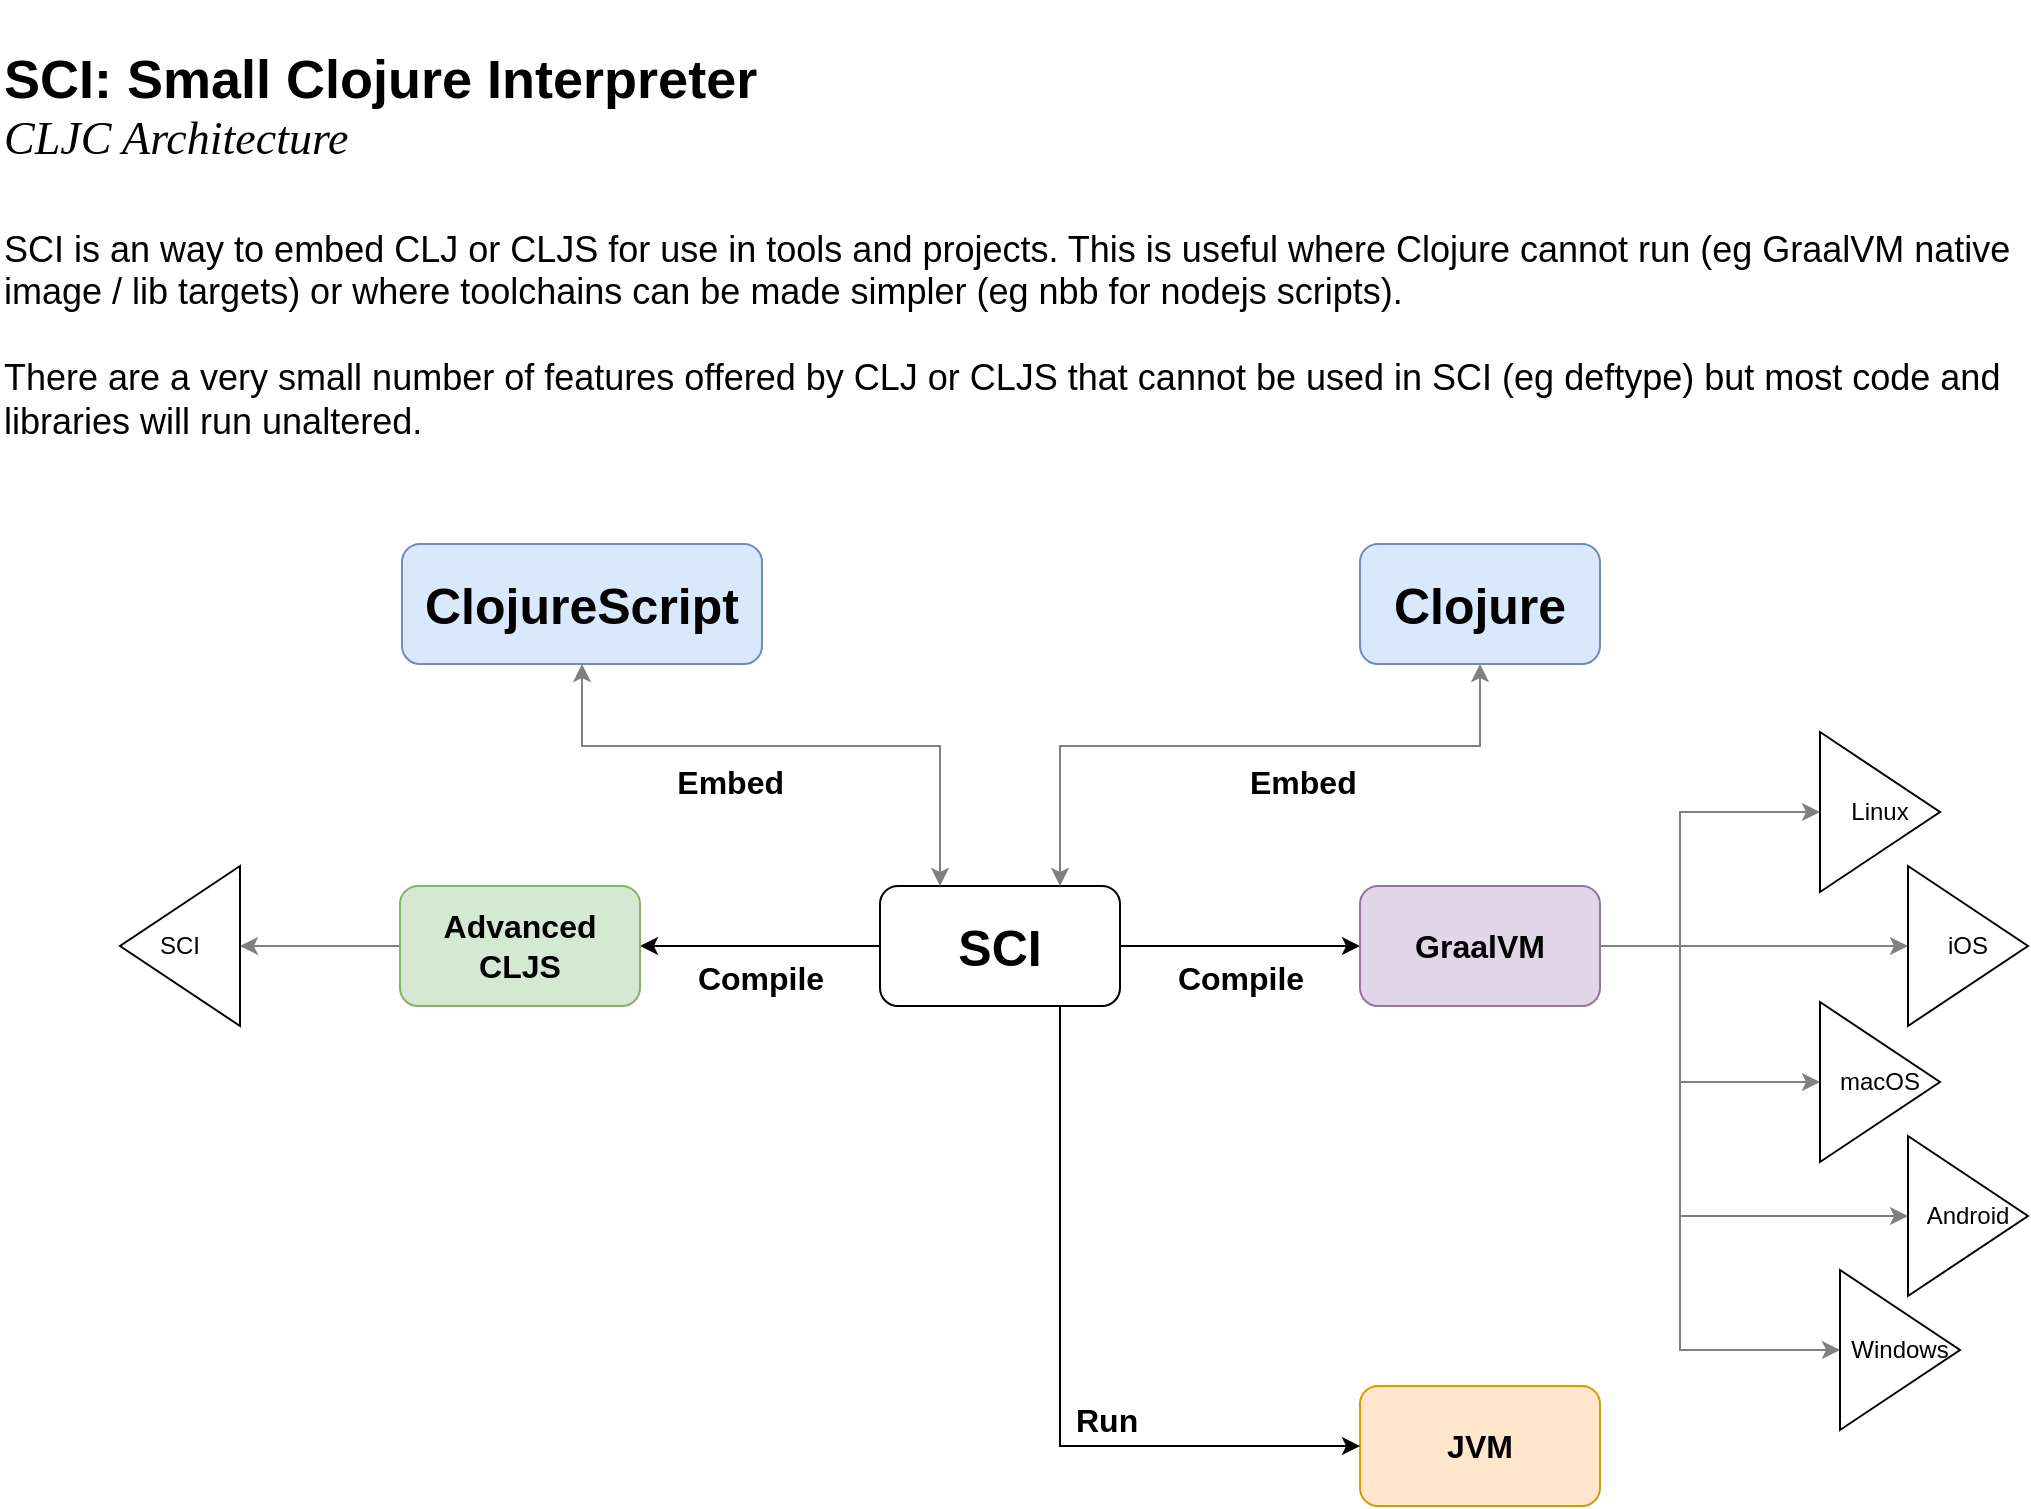 <mxfile version="18.0.4" type="device" pages="3"><diagram id="ksRRZ63MPWARS8UOADZD" name="Architecture"><mxGraphModel dx="1102" dy="1025" grid="1" gridSize="10" guides="1" tooltips="1" connect="1" arrows="1" fold="1" page="1" pageScale="1" pageWidth="1100" pageHeight="850" math="0" shadow="0"><root><mxCell id="0"/><mxCell id="1" parent="0"/><mxCell id="MeTJ3_D-KOXJqCqGPe9r-4" value="&lt;p class=&quot;f4 my-3&quot; style=&quot;font-size: 23px;&quot;&gt;&lt;b style=&quot;font-size: 27px;&quot;&gt;SCI: Small Clojure Interpreter&lt;/b&gt;&lt;br style=&quot;font-size: 27px;&quot;&gt;      &lt;font style=&quot;font-size: 23px;&quot; face=&quot;Georgia&quot;&gt;&lt;i&gt;CLJC Architecture&lt;/i&gt;&lt;/font&gt;&lt;br style=&quot;font-size: 27px;&quot;&gt;    &lt;/p&gt;" style="text;html=1;strokeColor=none;fillColor=none;align=left;verticalAlign=middle;whiteSpace=wrap;rounded=0;fontSize=27;" parent="1" vertex="1"><mxGeometry x="40" y="40" width="460" height="80" as="geometry"/></mxCell><mxCell id="8GRqMzAm2vKj7gkaOG3d-1" value="JVM" style="rounded=1;whiteSpace=wrap;html=1;fillColor=#ffe6cc;strokeColor=#d79b00;fontSize=16;fontStyle=1" parent="1" vertex="1"><mxGeometry x="720" y="720" width="120" height="60" as="geometry"/></mxCell><mxCell id="8GRqMzAm2vKj7gkaOG3d-2" value="Compile" style="edgeStyle=orthogonalEdgeStyle;rounded=0;orthogonalLoop=1;jettySize=auto;html=1;entryX=1;entryY=0.5;entryDx=0;entryDy=0;exitX=0;exitY=0.5;exitDx=0;exitDy=0;verticalAlign=top;fontStyle=1;fontSize=16;" parent="1" source="8GRqMzAm2vKj7gkaOG3d-5" target="8GRqMzAm2vKj7gkaOG3d-7" edge="1"><mxGeometry relative="1" as="geometry"/></mxCell><mxCell id="8GRqMzAm2vKj7gkaOG3d-3" value="Compile" style="edgeStyle=orthogonalEdgeStyle;rounded=0;orthogonalLoop=1;jettySize=auto;html=1;verticalAlign=top;fontStyle=1;fontSize=16;" parent="1" source="8GRqMzAm2vKj7gkaOG3d-5" target="8GRqMzAm2vKj7gkaOG3d-6" edge="1"><mxGeometry relative="1" as="geometry"/></mxCell><mxCell id="8GRqMzAm2vKj7gkaOG3d-4" value="Run" style="edgeStyle=orthogonalEdgeStyle;rounded=0;orthogonalLoop=1;jettySize=auto;html=1;verticalAlign=top;align=left;fontSize=16;fontStyle=1;spacing=8;entryX=0;entryY=0.5;entryDx=0;entryDy=0;" parent="1" target="8GRqMzAm2vKj7gkaOG3d-1" edge="1"><mxGeometry relative="1" as="geometry"><mxPoint x="570" y="530" as="sourcePoint"/><Array as="points"><mxPoint x="570" y="750"/></Array></mxGeometry></mxCell><mxCell id="8GRqMzAm2vKj7gkaOG3d-5" value="SCI" style="rounded=1;whiteSpace=wrap;html=1;fontSize=25;fontStyle=1" parent="1" vertex="1"><mxGeometry x="480" y="470" width="120" height="60" as="geometry"/></mxCell><mxCell id="W0MSGScDLFyT6HcfGMDO-5" style="edgeStyle=orthogonalEdgeStyle;rounded=0;orthogonalLoop=1;jettySize=auto;html=1;fontFamily=Helvetica;fontSize=12;fontColor=#000000;startArrow=none;startFill=0;strokeColor=#808080;entryX=0;entryY=0.5;entryDx=0;entryDy=0;" parent="1" source="8GRqMzAm2vKj7gkaOG3d-6" target="W0MSGScDLFyT6HcfGMDO-1" edge="1"><mxGeometry relative="1" as="geometry"><mxPoint x="900" y="470" as="targetPoint"/><Array as="points"><mxPoint x="880" y="500"/><mxPoint x="880" y="433"/></Array></mxGeometry></mxCell><mxCell id="W0MSGScDLFyT6HcfGMDO-6" style="edgeStyle=orthogonalEdgeStyle;rounded=0;orthogonalLoop=1;jettySize=auto;html=1;entryX=0;entryY=0.5;entryDx=0;entryDy=0;fontFamily=Helvetica;fontSize=12;fontColor=#000000;startArrow=none;startFill=0;strokeColor=#808080;" parent="1" source="8GRqMzAm2vKj7gkaOG3d-6" target="W0MSGScDLFyT6HcfGMDO-2" edge="1"><mxGeometry relative="1" as="geometry"/></mxCell><mxCell id="W0MSGScDLFyT6HcfGMDO-7" style="edgeStyle=orthogonalEdgeStyle;rounded=0;orthogonalLoop=1;jettySize=auto;html=1;fontFamily=Helvetica;fontSize=12;fontColor=#000000;startArrow=none;startFill=0;strokeColor=#808080;entryX=0;entryY=0.5;entryDx=0;entryDy=0;" parent="1" source="8GRqMzAm2vKj7gkaOG3d-6" target="W0MSGScDLFyT6HcfGMDO-3" edge="1"><mxGeometry relative="1" as="geometry"><mxPoint x="950" y="559" as="targetPoint"/><Array as="points"><mxPoint x="880" y="500"/><mxPoint x="880" y="568"/></Array></mxGeometry></mxCell><mxCell id="W0MSGScDLFyT6HcfGMDO-8" style="edgeStyle=orthogonalEdgeStyle;rounded=0;orthogonalLoop=1;jettySize=auto;html=1;entryX=0;entryY=0.5;entryDx=0;entryDy=0;fontFamily=Helvetica;fontSize=12;fontColor=#000000;startArrow=none;startFill=0;strokeColor=#808080;" parent="1" source="8GRqMzAm2vKj7gkaOG3d-6" target="W0MSGScDLFyT6HcfGMDO-4" edge="1"><mxGeometry relative="1" as="geometry"><Array as="points"><mxPoint x="880" y="500"/><mxPoint x="880" y="702"/></Array></mxGeometry></mxCell><mxCell id="8GRqMzAm2vKj7gkaOG3d-6" value="GraalVM" style="rounded=1;whiteSpace=wrap;html=1;fontSize=16;fillColor=#e1d5e7;strokeColor=#9673a6;fontStyle=1" parent="1" vertex="1"><mxGeometry x="720" y="470" width="120" height="60" as="geometry"/></mxCell><mxCell id="W0MSGScDLFyT6HcfGMDO-12" style="edgeStyle=orthogonalEdgeStyle;rounded=0;orthogonalLoop=1;jettySize=auto;html=1;fontFamily=Helvetica;fontSize=18;fontColor=#000000;startArrow=none;startFill=0;strokeColor=#808080;" parent="1" source="8GRqMzAm2vKj7gkaOG3d-7" target="W0MSGScDLFyT6HcfGMDO-11" edge="1"><mxGeometry relative="1" as="geometry"/></mxCell><mxCell id="8GRqMzAm2vKj7gkaOG3d-7" value="&lt;div style=&quot;font-size: 16px;&quot;&gt;Advanced &lt;br style=&quot;font-size: 16px;&quot;&gt;&lt;/div&gt;&lt;div style=&quot;font-size: 16px;&quot;&gt;CLJS&lt;/div&gt;" style="rounded=1;whiteSpace=wrap;html=1;fontSize=16;fillColor=#d5e8d4;strokeColor=#82b366;fontStyle=1" parent="1" vertex="1"><mxGeometry x="240" y="470" width="120" height="60" as="geometry"/></mxCell><mxCell id="8GRqMzAm2vKj7gkaOG3d-11" value="Embed" style="edgeStyle=orthogonalEdgeStyle;rounded=0;orthogonalLoop=1;jettySize=auto;html=1;entryX=0.75;entryY=0;entryDx=0;entryDy=0;fontFamily=Helvetica;fontSize=16;fontColor=#000000;strokeColor=#808080;startArrow=classic;startFill=1;align=left;fontStyle=1;spacing=4;exitX=0.5;exitY=1;exitDx=0;exitDy=0;verticalAlign=top;" parent="1" source="8GRqMzAm2vKj7gkaOG3d-10" target="8GRqMzAm2vKj7gkaOG3d-5" edge="1"><mxGeometry relative="1" as="geometry"><Array as="points"><mxPoint x="780" y="400"/><mxPoint x="570" y="400"/></Array></mxGeometry></mxCell><mxCell id="8GRqMzAm2vKj7gkaOG3d-10" value="Clojure" style="rounded=1;whiteSpace=wrap;html=1;fontSize=25;fontStyle=1;fillColor=#dae8fc;strokeColor=#6c8ebf;" parent="1" vertex="1"><mxGeometry x="720" y="299" width="120" height="60" as="geometry"/></mxCell><mxCell id="921OaGdQ0LPv-vQCUJuQ-1" value="&lt;div&gt;ClojureScript&lt;/div&gt;" style="rounded=1;whiteSpace=wrap;html=1;fontSize=25;fontStyle=1;fillColor=#dae8fc;strokeColor=#6c8ebf;" parent="1" vertex="1"><mxGeometry x="241" y="299" width="180" height="60" as="geometry"/></mxCell><mxCell id="921OaGdQ0LPv-vQCUJuQ-2" value="Embed" style="edgeStyle=orthogonalEdgeStyle;rounded=0;orthogonalLoop=1;jettySize=auto;html=1;fontFamily=Helvetica;fontSize=16;fontColor=#000000;strokeColor=#808080;startArrow=classic;startFill=1;align=right;fontStyle=1;spacing=4;exitX=0.25;exitY=0;exitDx=0;exitDy=0;verticalAlign=top;" parent="1" source="8GRqMzAm2vKj7gkaOG3d-5" target="921OaGdQ0LPv-vQCUJuQ-1" edge="1"><mxGeometry relative="1" as="geometry"><mxPoint x="560" y="459" as="sourcePoint"/><mxPoint x="550" y="480" as="targetPoint"/><Array as="points"><mxPoint x="510" y="400"/><mxPoint x="331" y="400"/></Array></mxGeometry></mxCell><mxCell id="W0MSGScDLFyT6HcfGMDO-1" value="Linux" style="triangle;whiteSpace=wrap;html=1;fontFamily=Helvetica;fontSize=12;fontColor=#000000;" parent="1" vertex="1"><mxGeometry x="950" y="393" width="60" height="80" as="geometry"/></mxCell><mxCell id="W0MSGScDLFyT6HcfGMDO-2" value="iOS" style="triangle;whiteSpace=wrap;html=1;fontFamily=Helvetica;fontSize=12;fontColor=#000000;" parent="1" vertex="1"><mxGeometry x="994" y="460" width="60" height="80" as="geometry"/></mxCell><mxCell id="W0MSGScDLFyT6HcfGMDO-3" value="macOS" style="triangle;whiteSpace=wrap;html=1;fontFamily=Helvetica;fontSize=12;fontColor=#000000;" parent="1" vertex="1"><mxGeometry x="950" y="528" width="60" height="80" as="geometry"/></mxCell><mxCell id="W0MSGScDLFyT6HcfGMDO-4" value="Windows" style="triangle;whiteSpace=wrap;html=1;fontFamily=Helvetica;fontSize=12;fontColor=#000000;" parent="1" vertex="1"><mxGeometry x="960" y="662" width="60" height="80" as="geometry"/></mxCell><mxCell id="W0MSGScDLFyT6HcfGMDO-9" value="&lt;div&gt;SCI is an way to embed CLJ or CLJS for use in tools and projects. This is useful where Clojure cannot run (eg GraalVM native image / lib targets) or where toolchains can be made simpler (eg nbb for nodejs scripts).&lt;/div&gt;&lt;div&gt;&lt;br&gt;&lt;/div&gt;&lt;div&gt;There are a very small number of features offered by CLJ or CLJS that cannot be used in SCI (eg deftype) but most code and libraries will run unaltered.&lt;br&gt;&lt;/div&gt;" style="text;html=1;strokeColor=none;fillColor=none;align=left;verticalAlign=middle;whiteSpace=wrap;rounded=0;fontSize=18;" parent="1" vertex="1"><mxGeometry x="40" y="130" width="1010" height="130" as="geometry"/></mxCell><mxCell id="W0MSGScDLFyT6HcfGMDO-11" value="SCI" style="triangle;whiteSpace=wrap;html=1;fontFamily=Helvetica;fontSize=12;fontColor=#000000;direction=west;" parent="1" vertex="1"><mxGeometry x="100" y="460" width="60" height="80" as="geometry"/></mxCell><mxCell id="KwOmpbA-GNBsJfWsJ9UH-2" value="Android" style="triangle;whiteSpace=wrap;html=1;fontFamily=Helvetica;fontSize=12;fontColor=#000000;" parent="1" vertex="1"><mxGeometry x="994" y="595" width="60" height="80" as="geometry"/></mxCell><mxCell id="KwOmpbA-GNBsJfWsJ9UH-3" style="edgeStyle=orthogonalEdgeStyle;rounded=0;orthogonalLoop=1;jettySize=auto;html=1;fontFamily=Helvetica;fontSize=12;fontColor=#000000;startArrow=none;startFill=0;strokeColor=#808080;entryX=0;entryY=0.5;entryDx=0;entryDy=0;exitX=1;exitY=0.5;exitDx=0;exitDy=0;" parent="1" source="8GRqMzAm2vKj7gkaOG3d-6" target="KwOmpbA-GNBsJfWsJ9UH-2" edge="1"><mxGeometry relative="1" as="geometry"><mxPoint x="850" y="510" as="sourcePoint"/><mxPoint x="960" y="580" as="targetPoint"/><Array as="points"><mxPoint x="880" y="500"/><mxPoint x="880" y="635"/></Array></mxGeometry></mxCell></root></mxGraphModel></diagram><diagram id="foSXmbBQ2CSVcu_q2k33" name="Invocation"><mxGraphModel dx="1102" dy="1025" grid="1" gridSize="10" guides="1" tooltips="1" connect="1" arrows="1" fold="1" page="1" pageScale="1" pageWidth="1100" pageHeight="850" math="0" shadow="0"><root><mxCell id="0"/><mxCell id="1" parent="0"/><mxCell id="VX-1Pydpab9GPFF9iY59-3" value="CLJ Context" style="rounded=1;whiteSpace=wrap;html=1;fontSize=16;fontStyle=0;verticalAlign=top;fillColor=#f5f5f5;fontColor=#333333;strokeColor=#666666;" parent="1" vertex="1"><mxGeometry x="554" y="151" width="290" height="440" as="geometry"/></mxCell><mxCell id="VX-1Pydpab9GPFF9iY59-1" value="CLJS Context" style="rounded=1;whiteSpace=wrap;html=1;fontSize=16;fontStyle=0;verticalAlign=top;fillColor=#f5f5f5;fontColor=#333333;strokeColor=#666666;" parent="1" vertex="1"><mxGeometry x="110" y="161" width="286" height="430" as="geometry"/></mxCell><mxCell id="cT4ZaMdsOjl5Qv9StU4Z-22" value="Per SCI context" style="rounded=1;whiteSpace=wrap;html=1;fontSize=16;fontStyle=0;verticalAlign=top;fillColor=#f5f5f5;fontColor=#333333;strokeColor=#666666;" parent="1" vertex="1"><mxGeometry x="870" y="311" width="170" height="160" as="geometry"/></mxCell><mxCell id="cT4ZaMdsOjl5Qv9StU4Z-18" style="edgeStyle=orthogonalEdgeStyle;rounded=0;orthogonalLoop=1;jettySize=auto;html=1;fontFamily=Helvetica;fontSize=16;fontColor=#000000;startArrow=classic;startFill=1;strokeColor=#808080;" parent="1" source="cT4ZaMdsOjl5Qv9StU4Z-1" target="cT4ZaMdsOjl5Qv9StU4Z-16" edge="1"><mxGeometry relative="1" as="geometry"><mxPoint x="364" y="510" as="sourcePoint"/></mxGeometry></mxCell><mxCell id="cT4ZaMdsOjl5Qv9StU4Z-19" style="edgeStyle=orthogonalEdgeStyle;rounded=0;orthogonalLoop=1;jettySize=auto;html=1;fontFamily=Helvetica;fontSize=16;fontColor=#000000;startArrow=classic;startFill=1;strokeColor=#808080;" parent="1" source="cT4ZaMdsOjl5Qv9StU4Z-1" target="cT4ZaMdsOjl5Qv9StU4Z-15" edge="1"><mxGeometry relative="1" as="geometry"><mxPoint x="514" y="500" as="sourcePoint"/></mxGeometry></mxCell><mxCell id="cT4ZaMdsOjl5Qv9StU4Z-1" value="SCI" style="rounded=1;whiteSpace=wrap;html=1;fontSize=25;fontStyle=1" parent="1" vertex="1"><mxGeometry x="134" y="510" width="680" height="50" as="geometry"/></mxCell><mxCell id="cT4ZaMdsOjl5Qv9StU4Z-17" style="edgeStyle=orthogonalEdgeStyle;rounded=0;orthogonalLoop=1;jettySize=auto;html=1;fontFamily=Helvetica;fontSize=16;fontColor=#000000;startArrow=classic;startFill=1;strokeColor=#808080;" parent="1" source="cT4ZaMdsOjl5Qv9StU4Z-2" edge="1"><mxGeometry relative="1" as="geometry"><mxPoint x="264" y="561" as="targetPoint"/></mxGeometry></mxCell><mxCell id="cT4ZaMdsOjl5Qv9StU4Z-2" value="&lt;div&gt;ClojureScript &lt;br&gt;&lt;/div&gt;&lt;div&gt;code&lt;/div&gt;" style="rounded=1;whiteSpace=wrap;html=1;fontSize=16;fontStyle=0;fillColor=#dae8fc;strokeColor=#6c8ebf;" parent="1" vertex="1"><mxGeometry x="174" y="610" width="180" height="61" as="geometry"/></mxCell><mxCell id="cT4ZaMdsOjl5Qv9StU4Z-10" style="edgeStyle=orthogonalEdgeStyle;rounded=0;orthogonalLoop=1;jettySize=auto;html=1;fontFamily=Helvetica;fontSize=18;fontColor=#000000;startArrow=classic;startFill=1;strokeColor=#808080;" parent="1" source="cT4ZaMdsOjl5Qv9StU4Z-4" edge="1"><mxGeometry relative="1" as="geometry"><mxPoint x="684" y="561" as="targetPoint"/></mxGeometry></mxCell><mxCell id="cT4ZaMdsOjl5Qv9StU4Z-4" value="&lt;div style=&quot;font-size: 16px;&quot;&gt;Clojure&lt;/div&gt;&lt;div style=&quot;font-size: 16px;&quot;&gt;code&lt;/div&gt;" style="rounded=1;whiteSpace=wrap;html=1;fontSize=16;fontStyle=0;fillColor=#dae8fc;strokeColor=#6c8ebf;" parent="1" vertex="1"><mxGeometry x="594" y="610" width="180" height="61" as="geometry"/></mxCell><mxCell id="cT4ZaMdsOjl5Qv9StU4Z-5" value="Clojure" style="rounded=1;whiteSpace=wrap;html=1;fontSize=25;fontStyle=1;fillColor=#dae8fc;strokeColor=#6c8ebf;" parent="1" vertex="1"><mxGeometry x="594" y="210" width="180" height="60" as="geometry"/></mxCell><mxCell id="cT4ZaMdsOjl5Qv9StU4Z-6" value="&lt;div&gt;ClojureScript&lt;/div&gt;" style="rounded=1;whiteSpace=wrap;html=1;fontSize=25;fontStyle=1;fillColor=#dae8fc;strokeColor=#6c8ebf;" parent="1" vertex="1"><mxGeometry x="174" y="210" width="180" height="60" as="geometry"/></mxCell><mxCell id="cT4ZaMdsOjl5Qv9StU4Z-15" value="Create vars" style="rounded=1;whiteSpace=wrap;html=1;fontSize=16;fontStyle=0" parent="1" vertex="1"><mxGeometry x="895" y="380" width="120" height="40" as="geometry"/></mxCell><mxCell id="cT4ZaMdsOjl5Qv9StU4Z-20" style="edgeStyle=orthogonalEdgeStyle;rounded=0;orthogonalLoop=1;jettySize=auto;html=1;fontFamily=Helvetica;fontSize=16;fontColor=#000000;startArrow=classic;startFill=1;strokeColor=#808080;" parent="1" source="cT4ZaMdsOjl5Qv9StU4Z-16" target="cT4ZaMdsOjl5Qv9StU4Z-6" edge="1"><mxGeometry relative="1" as="geometry"><mxPoint x="344" y="300" as="targetPoint"/></mxGeometry></mxCell><mxCell id="cT4ZaMdsOjl5Qv9StU4Z-21" style="edgeStyle=orthogonalEdgeStyle;rounded=0;orthogonalLoop=1;jettySize=auto;html=1;fontFamily=Helvetica;fontSize=16;fontColor=#000000;startArrow=classic;startFill=1;strokeColor=#808080;" parent="1" source="cT4ZaMdsOjl5Qv9StU4Z-16" target="cT4ZaMdsOjl5Qv9StU4Z-5" edge="1"><mxGeometry relative="1" as="geometry"/></mxCell><mxCell id="cT4ZaMdsOjl5Qv9StU4Z-16" value="Call functions" style="rounded=1;whiteSpace=wrap;html=1;fontSize=16;fontStyle=0" parent="1" vertex="1"><mxGeometry x="414" y="380" width="120" height="40" as="geometry"/></mxCell><mxCell id="pI66MzPC8DpfCtCKduGi-1" value="&lt;p class=&quot;f4 my-3&quot; style=&quot;font-size: 23px;&quot;&gt;&lt;b style=&quot;font-size: 27px;&quot;&gt;SCI: Small Clojure Interpreter&lt;/b&gt;&lt;br style=&quot;font-size: 27px;&quot;&gt;      &lt;font style=&quot;font-size: 23px;&quot; face=&quot;Georgia&quot;&gt;&lt;i&gt;Invocation environment&lt;/i&gt;&lt;/font&gt;&lt;br style=&quot;font-size: 27px;&quot;&gt;    &lt;/p&gt;" style="text;html=1;strokeColor=none;fillColor=none;align=left;verticalAlign=middle;whiteSpace=wrap;rounded=0;fontSize=27;" parent="1" vertex="1"><mxGeometry x="40" y="40" width="460" height="80" as="geometry"/></mxCell><mxCell id="VX-1Pydpab9GPFF9iY59-4" value="&lt;div&gt;&lt;ul&gt;&lt;li&gt;SCI has its own var types to unify evaluation and to avoid polluting the global namespace.&lt;/li&gt;&lt;/ul&gt;&lt;/div&gt;&lt;div&gt;&lt;ul&gt;&lt;li&gt;SCI presents a thin layer over CLJ / CLJS core functions to ensure maximal compatibility.&lt;/li&gt;&lt;/ul&gt;&lt;/div&gt;" style="text;html=1;strokeColor=none;fillColor=none;align=left;verticalAlign=middle;whiteSpace=wrap;rounded=0;fontSize=23;" parent="1" vertex="1"><mxGeometry x="40" y="720" width="960" height="110" as="geometry"/></mxCell></root></mxGraphModel></diagram><diagram id="M1QxBBaAiwvIfNSsnPAq" name="Deployment"><mxGraphModel dx="1635" dy="927" grid="1" gridSize="10" guides="1" tooltips="1" connect="1" arrows="1" fold="1" page="1" pageScale="1" pageWidth="1100" pageHeight="850" math="0" shadow="0"><root><mxCell id="0"/><mxCell id="1" parent="0"/><mxCell id="KcygwpRNqYQupTOvXeP_-62" value="SCI Products" style="rounded=1;whiteSpace=wrap;html=1;fontFamily=Georgia;fontSize=18;fontColor=#000000;verticalAlign=top;align=left;spacing=14;fontStyle=1" vertex="1" parent="1"><mxGeometry x="580" y="597" width="500" height="170" as="geometry"/></mxCell><mxCell id="KcygwpRNqYQupTOvXeP_-56" style="edgeStyle=orthogonalEdgeStyle;rounded=0;orthogonalLoop=1;jettySize=auto;html=1;entryX=0;entryY=0.5;entryDx=0;entryDy=0;fontFamily=Georgia;fontSize=16;fontColor=#E5CCFF;strokeColor=#808080;" edge="1" parent="1" source="KcygwpRNqYQupTOvXeP_-1" target="KcygwpRNqYQupTOvXeP_-55"><mxGeometry relative="1" as="geometry"/></mxCell><mxCell id="KcygwpRNqYQupTOvXeP_-1" value="JVM" style="rounded=1;whiteSpace=wrap;html=1;fillColor=#ffe6cc;strokeColor=#d79b00;fontSize=16;fontStyle=1" vertex="1" parent="1"><mxGeometry x="470" y="297" width="120" height="60" as="geometry"/></mxCell><mxCell id="KcygwpRNqYQupTOvXeP_-8" value="Compile" style="edgeStyle=orthogonalEdgeStyle;rounded=0;orthogonalLoop=1;jettySize=auto;html=1;entryX=1;entryY=0.5;entryDx=0;entryDy=0;exitX=0;exitY=0.5;exitDx=0;exitDy=0;verticalAlign=top;fontStyle=1;fontSize=16;" edge="1" parent="1" source="KcygwpRNqYQupTOvXeP_-2" target="KcygwpRNqYQupTOvXeP_-4"><mxGeometry relative="1" as="geometry"/></mxCell><mxCell id="KcygwpRNqYQupTOvXeP_-9" value="Compile" style="edgeStyle=orthogonalEdgeStyle;rounded=0;orthogonalLoop=1;jettySize=auto;html=1;verticalAlign=top;fontStyle=1;fontSize=16;" edge="1" parent="1" source="KcygwpRNqYQupTOvXeP_-2" target="KcygwpRNqYQupTOvXeP_-3"><mxGeometry relative="1" as="geometry"/></mxCell><mxCell id="KcygwpRNqYQupTOvXeP_-10" value="Run" style="edgeStyle=orthogonalEdgeStyle;rounded=0;orthogonalLoop=1;jettySize=auto;html=1;align=left;fontStyle=1;fontSize=16;" edge="1" parent="1" source="KcygwpRNqYQupTOvXeP_-2" target="KcygwpRNqYQupTOvXeP_-1"><mxGeometry relative="1" as="geometry"/></mxCell><mxCell id="KcygwpRNqYQupTOvXeP_-2" value="SCI" style="rounded=1;whiteSpace=wrap;html=1;fontSize=25;fontStyle=1" vertex="1" parent="1"><mxGeometry x="470" y="157" width="120" height="60" as="geometry"/></mxCell><mxCell id="KcygwpRNqYQupTOvXeP_-42" style="edgeStyle=orthogonalEdgeStyle;rounded=0;orthogonalLoop=1;jettySize=auto;html=1;fontFamily=Georgia;fontSize=12;entryX=1;entryY=0.5;entryDx=0;entryDy=0;exitX=1;exitY=0.5;exitDx=0;exitDy=0;" edge="1" parent="1" source="KcygwpRNqYQupTOvXeP_-3" target="KcygwpRNqYQupTOvXeP_-40"><mxGeometry relative="1" as="geometry"><mxPoint x="860" y="257" as="targetPoint"/><Array as="points"><mxPoint x="1030" y="187"/><mxPoint x="1030" y="357"/></Array></mxGeometry></mxCell><mxCell id="KcygwpRNqYQupTOvXeP_-3" value="GraalVM" style="rounded=1;whiteSpace=wrap;html=1;fontSize=16;fillColor=#e1d5e7;strokeColor=#9673a6;fontStyle=1" vertex="1" parent="1"><mxGeometry x="850" y="157" width="120" height="60" as="geometry"/></mxCell><mxCell id="KcygwpRNqYQupTOvXeP_-48" style="edgeStyle=orthogonalEdgeStyle;rounded=0;orthogonalLoop=1;jettySize=auto;html=1;entryX=0;entryY=0.5;entryDx=0;entryDy=0;fontFamily=Georgia;fontSize=12;exitX=0;exitY=0.5;exitDx=0;exitDy=0;strokeColor=#808080;" edge="1" parent="1" source="KcygwpRNqYQupTOvXeP_-4" target="KcygwpRNqYQupTOvXeP_-34"><mxGeometry relative="1" as="geometry"><Array as="points"><mxPoint x="80" y="187"/><mxPoint x="80" y="307"/></Array></mxGeometry></mxCell><mxCell id="KcygwpRNqYQupTOvXeP_-4" value="&lt;div style=&quot;font-size: 16px;&quot;&gt;Advanced &lt;br style=&quot;font-size: 16px;&quot;&gt;&lt;/div&gt;&lt;div style=&quot;font-size: 16px;&quot;&gt;CLJS&lt;/div&gt;" style="rounded=1;whiteSpace=wrap;html=1;fontSize=16;fillColor=#d5e8d4;strokeColor=#82b366;fontStyle=1" vertex="1" parent="1"><mxGeometry x="140" y="157" width="120" height="60" as="geometry"/></mxCell><mxCell id="KcygwpRNqYQupTOvXeP_-22" value="&lt;p class=&quot;f4 my-3&quot; style=&quot;font-size: 23px;&quot;&gt;&lt;b style=&quot;font-size: 27px;&quot;&gt;SCI: Small Clojure Interpreter&lt;/b&gt;&lt;br style=&quot;font-size: 27px;&quot;&gt;      &lt;font style=&quot;font-size: 23px;&quot; face=&quot;Georgia&quot;&gt;&lt;i&gt;Deployment environments&lt;/i&gt;&lt;/font&gt;&lt;br style=&quot;font-size: 27px;&quot;&gt;    &lt;/p&gt;" style="text;html=1;strokeColor=none;fillColor=none;align=left;verticalAlign=middle;whiteSpace=wrap;rounded=0;fontSize=27;" vertex="1" parent="1"><mxGeometry x="40" y="42" width="460" height="80" as="geometry"/></mxCell><mxCell id="KcygwpRNqYQupTOvXeP_-35" value="" style="group" vertex="1" connectable="0" parent="1"><mxGeometry x="110" y="237" width="240" height="140" as="geometry"/></mxCell><mxCell id="KcygwpRNqYQupTOvXeP_-33" value="Browser JS runtime" style="triangle;whiteSpace=wrap;html=1;fontFamily=Georgia;fontSize=12;align=left;spacing=8;" vertex="1" parent="KcygwpRNqYQupTOvXeP_-35"><mxGeometry x="120" width="120" height="140" as="geometry"/></mxCell><mxCell id="KcygwpRNqYQupTOvXeP_-34" value="&lt;div&gt;SCI &lt;br&gt;&lt;/div&gt;&lt;div&gt;as a lib&lt;/div&gt;" style="triangle;whiteSpace=wrap;html=1;fontFamily=Georgia;fontSize=12;align=right;flipH=1;spacing=8;fontStyle=1;fillColor=#d5e8d4;strokeColor=#82b366;" vertex="1" parent="KcygwpRNqYQupTOvXeP_-35"><mxGeometry width="120" height="140" as="geometry"/></mxCell><mxCell id="KcygwpRNqYQupTOvXeP_-36" value="" style="group" vertex="1" connectable="0" parent="1"><mxGeometry x="220" y="552" width="240" height="140" as="geometry"/></mxCell><mxCell id="KcygwpRNqYQupTOvXeP_-27" value="Apple Open Scripting Architecture" style="triangle;whiteSpace=wrap;html=1;fontFamily=Georgia;fontSize=12;align=left;spacing=8;" vertex="1" parent="KcygwpRNqYQupTOvXeP_-36"><mxGeometry x="120" width="120" height="140" as="geometry"/></mxCell><mxCell id="KcygwpRNqYQupTOvXeP_-28" value="obb" style="triangle;whiteSpace=wrap;html=1;fontFamily=Georgia;fontSize=12;align=right;flipH=1;spacing=8;fontStyle=1;fillColor=#d5e8d4;strokeColor=#82b366;" vertex="1" parent="KcygwpRNqYQupTOvXeP_-36"><mxGeometry width="120" height="140" as="geometry"/></mxCell><mxCell id="KcygwpRNqYQupTOvXeP_-37" value="" style="group" vertex="1" connectable="0" parent="1"><mxGeometry x="210" y="342" width="240" height="140" as="geometry"/></mxCell><mxCell id="KcygwpRNqYQupTOvXeP_-29" value="node.js" style="triangle;whiteSpace=wrap;html=1;fontFamily=Georgia;fontSize=12;align=left;spacing=8;" vertex="1" parent="KcygwpRNqYQupTOvXeP_-37"><mxGeometry x="120" width="120" height="140" as="geometry"/></mxCell><mxCell id="KcygwpRNqYQupTOvXeP_-30" value="nbb" style="triangle;whiteSpace=wrap;html=1;fontFamily=Georgia;fontSize=12;align=right;flipH=1;spacing=8;fontStyle=1;fillColor=#d5e8d4;strokeColor=#82b366;" vertex="1" parent="KcygwpRNqYQupTOvXeP_-37"><mxGeometry width="120" height="140" as="geometry"/></mxCell><mxCell id="KcygwpRNqYQupTOvXeP_-38" value="" style="group" vertex="1" connectable="0" parent="1"><mxGeometry x="90" y="447" width="240" height="140" as="geometry"/></mxCell><mxCell id="KcygwpRNqYQupTOvXeP_-31" value="browser script tags" style="triangle;whiteSpace=wrap;html=1;fontFamily=Georgia;fontSize=12;align=left;spacing=8;" vertex="1" parent="KcygwpRNqYQupTOvXeP_-38"><mxGeometry x="120" width="120" height="140" as="geometry"/></mxCell><mxCell id="KcygwpRNqYQupTOvXeP_-32" value="scittle" style="triangle;whiteSpace=wrap;html=1;fontFamily=Georgia;fontSize=12;align=right;flipH=1;spacing=8;fontStyle=1;fillColor=#d5e8d4;strokeColor=#82b366;" vertex="1" parent="KcygwpRNqYQupTOvXeP_-38"><mxGeometry width="120" height="140" as="geometry"/></mxCell><mxCell id="KcygwpRNqYQupTOvXeP_-39" value="" style="group" vertex="1" connectable="0" parent="1"><mxGeometry x="740" y="287" width="240" height="140" as="geometry"/></mxCell><mxCell id="KcygwpRNqYQupTOvXeP_-40" value="&lt;div&gt;operating &lt;br&gt;&lt;/div&gt;&lt;div&gt;system APIs&lt;/div&gt;" style="triangle;whiteSpace=wrap;html=1;fontFamily=Georgia;fontSize=12;align=left;spacing=8;" vertex="1" parent="KcygwpRNqYQupTOvXeP_-39"><mxGeometry x="120" width="120" height="140" as="geometry"/></mxCell><mxCell id="KcygwpRNqYQupTOvXeP_-41" value="bb" style="triangle;whiteSpace=wrap;html=1;fontFamily=Georgia;fontSize=12;align=right;flipH=1;spacing=8;fontStyle=1;fillColor=#e1d5e7;strokeColor=#9673a6;" vertex="1" parent="KcygwpRNqYQupTOvXeP_-39"><mxGeometry width="120" height="140" as="geometry"/></mxCell><mxCell id="KcygwpRNqYQupTOvXeP_-44" value="" style="group" vertex="1" connectable="0" parent="1"><mxGeometry x="90" y="657" width="240" height="140" as="geometry"/></mxCell><mxCell id="KcygwpRNqYQupTOvXeP_-45" value="VSCode&lt;div&gt;APIs&lt;br&gt;&lt;/div&gt;" style="triangle;whiteSpace=wrap;html=1;fontFamily=Georgia;fontSize=12;align=left;spacing=8;" vertex="1" parent="KcygwpRNqYQupTOvXeP_-44"><mxGeometry x="120" width="120" height="140" as="geometry"/></mxCell><mxCell id="KcygwpRNqYQupTOvXeP_-46" value="joyride" style="triangle;whiteSpace=wrap;html=1;fontFamily=Georgia;fontSize=12;align=right;flipH=1;spacing=8;fontStyle=1;fillColor=#d5e8d4;strokeColor=#82b366;" vertex="1" parent="KcygwpRNqYQupTOvXeP_-44"><mxGeometry width="120" height="140" as="geometry"/></mxCell><mxCell id="KcygwpRNqYQupTOvXeP_-49" style="edgeStyle=orthogonalEdgeStyle;rounded=0;orthogonalLoop=1;jettySize=auto;html=1;entryX=0;entryY=0.5;entryDx=0;entryDy=0;fontFamily=Georgia;fontSize=12;exitX=0;exitY=0.5;exitDx=0;exitDy=0;strokeColor=#808080;" edge="1" parent="1" source="KcygwpRNqYQupTOvXeP_-4" target="KcygwpRNqYQupTOvXeP_-30"><mxGeometry relative="1" as="geometry"><mxPoint x="150" y="197" as="sourcePoint"/><mxPoint x="120" y="317" as="targetPoint"/><Array as="points"><mxPoint x="70" y="187"/><mxPoint x="70" y="412"/></Array></mxGeometry></mxCell><mxCell id="KcygwpRNqYQupTOvXeP_-50" style="edgeStyle=orthogonalEdgeStyle;rounded=0;orthogonalLoop=1;jettySize=auto;html=1;fontFamily=Georgia;fontSize=12;strokeColor=#808080;" edge="1" parent="1" target="KcygwpRNqYQupTOvXeP_-32"><mxGeometry relative="1" as="geometry"><mxPoint x="140" y="187" as="sourcePoint"/><mxPoint x="80" y="517" as="targetPoint"/><Array as="points"><mxPoint x="60" y="187"/><mxPoint x="60" y="517"/></Array></mxGeometry></mxCell><mxCell id="KcygwpRNqYQupTOvXeP_-51" style="edgeStyle=orthogonalEdgeStyle;rounded=0;orthogonalLoop=1;jettySize=auto;html=1;fontFamily=Georgia;fontSize=12;entryX=0;entryY=0.5;entryDx=0;entryDy=0;strokeColor=#808080;" edge="1" parent="1" target="KcygwpRNqYQupTOvXeP_-28"><mxGeometry relative="1" as="geometry"><mxPoint x="140" y="187" as="sourcePoint"/><mxPoint x="100" y="527" as="targetPoint"/><Array as="points"><mxPoint x="50" y="187"/><mxPoint x="50" y="622"/></Array></mxGeometry></mxCell><mxCell id="KcygwpRNqYQupTOvXeP_-52" style="edgeStyle=orthogonalEdgeStyle;rounded=0;orthogonalLoop=1;jettySize=auto;html=1;fontFamily=Georgia;fontSize=12;entryX=0;entryY=0.5;entryDx=0;entryDy=0;exitX=0;exitY=0.5;exitDx=0;exitDy=0;strokeColor=#808080;" edge="1" parent="1" source="KcygwpRNqYQupTOvXeP_-4" target="KcygwpRNqYQupTOvXeP_-46"><mxGeometry relative="1" as="geometry"><mxPoint x="130" y="187" as="sourcePoint"/><mxPoint x="230" y="632" as="targetPoint"/><Array as="points"><mxPoint x="40" y="187"/><mxPoint x="40" y="727"/></Array></mxGeometry></mxCell><mxCell id="KcygwpRNqYQupTOvXeP_-53" value="" style="group" vertex="1" connectable="0" parent="1"><mxGeometry x="590" y="412" width="240" height="140" as="geometry"/></mxCell><mxCell id="KcygwpRNqYQupTOvXeP_-54" value="&lt;div&gt;safe / constrained&lt;/div&gt;&lt;div&gt;evaluation&lt;br&gt;&lt;/div&gt;" style="triangle;whiteSpace=wrap;html=1;fontFamily=Georgia;fontSize=12;align=left;spacing=8;" vertex="1" parent="KcygwpRNqYQupTOvXeP_-53"><mxGeometry x="120" width="120" height="140" as="geometry"/></mxCell><mxCell id="KcygwpRNqYQupTOvXeP_-55" value="&lt;div&gt;JVM &lt;br&gt;&lt;/div&gt;&lt;div&gt;Sandbox&lt;/div&gt;" style="triangle;whiteSpace=wrap;html=1;fontFamily=Georgia;fontSize=12;align=right;flipH=1;spacing=8;fontStyle=1;fillColor=#ffe6cc;strokeColor=#d79b00;" vertex="1" parent="KcygwpRNqYQupTOvXeP_-53"><mxGeometry width="120" height="140" as="geometry"/></mxCell><mxCell id="KcygwpRNqYQupTOvXeP_-57" value="" style="group" vertex="1" connectable="0" parent="1"><mxGeometry x="885" y="601" width="190" height="100" as="geometry"/></mxCell><mxCell id="KcygwpRNqYQupTOvXeP_-58" value="environment" style="triangle;whiteSpace=wrap;html=1;fontFamily=Georgia;fontSize=12;align=left;spacing=8;" vertex="1" parent="KcygwpRNqYQupTOvXeP_-57"><mxGeometry x="95" width="95" height="100" as="geometry"/></mxCell><mxCell id="KcygwpRNqYQupTOvXeP_-59" value="product" style="triangle;whiteSpace=wrap;html=1;fontFamily=Georgia;fontSize=12;align=right;flipH=1;spacing=8;fontStyle=1;fillColor=#f5f5f5;strokeColor=#666666;fontColor=#333333;" vertex="1" parent="KcygwpRNqYQupTOvXeP_-57"><mxGeometry width="95" height="100" as="geometry"/></mxCell><mxCell id="KcygwpRNqYQupTOvXeP_-60" value="&lt;div style=&quot;font-size: 12px;&quot;&gt;SCI is the basis for many &quot;products&quot; maintained by @borkdude to run Clojure with specific additional code for these example environments.&lt;/div&gt;&lt;div style=&quot;font-size: 12px;&quot;&gt;&lt;br style=&quot;font-size: 12px;&quot;&gt;&lt;/div&gt;&lt;div style=&quot;font-size: 12px;&quot;&gt;SCI is used as a lib for many other projects and innovations.&lt;br style=&quot;font-size: 12px;&quot;&gt;&lt;/div&gt;" style="text;html=1;strokeColor=none;fillColor=none;align=left;verticalAlign=middle;whiteSpace=wrap;rounded=0;fontFamily=Georgia;fontSize=12;fontColor=#000000;" vertex="1" parent="1"><mxGeometry x="590" y="677" width="380" height="80" as="geometry"/></mxCell></root></mxGraphModel></diagram></mxfile>
